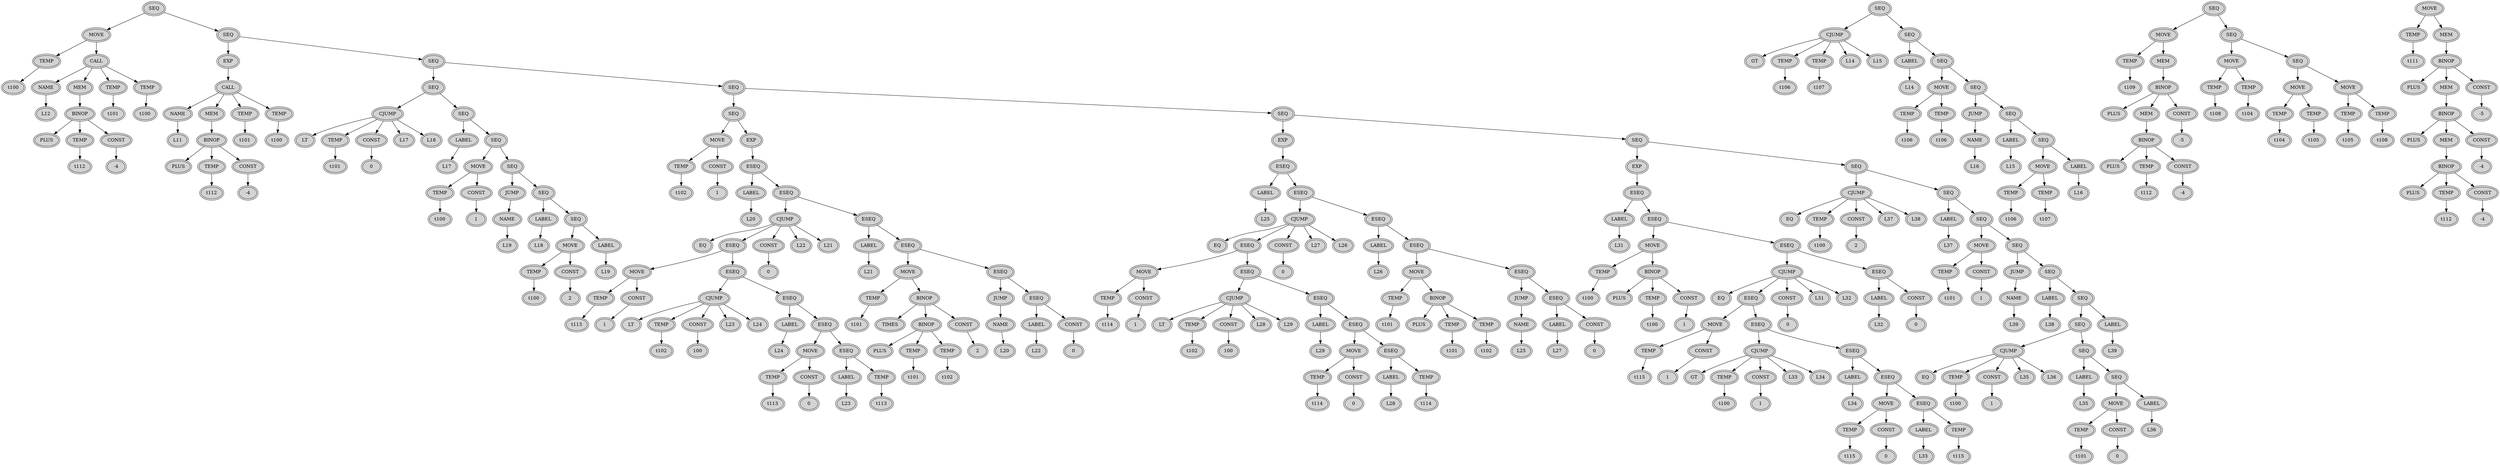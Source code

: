 digraph g {
node[peripheries=2, style=filled;]
node1->node2->node3->node4;
node3[label="TEMP"];
node4[label="t100"];
node2->node5->node6->node7;
node6[label="NAME"];
node7[label="L12"];
node5->node8->node9->node10;
node9->node11->node12;
node11[label="TEMP"];
node12[label="t112"];
node9->node13->node14;
node13[label="CONST"];
node14[label="-4"];
node9[label="BINOP"];
node10[label="PLUS"];
node8[label="MEM"];
node5->node15->node16;
node15[label="TEMP"];
node16[label="t101"];
node5->node17->node18;
node17[label="TEMP"];
node18[label="t100"];
node5[label="CALL"];
node2[label="MOVE"];
node1->node19->node20->node21->node22->node23;
node22[label="NAME"];
node23[label="L11"];
node21->node24->node25->node26;
node25->node27->node28;
node27[label="TEMP"];
node28[label="t112"];
node25->node29->node30;
node29[label="CONST"];
node30[label="-4"];
node25[label="BINOP"];
node26[label="PLUS"];
node24[label="MEM"];
node21->node31->node32;
node31[label="TEMP"];
node32[label="t101"];
node21->node33->node34;
node33[label="TEMP"];
node34[label="t100"];
node21[label="CALL"];
node20[label="EXP"];
node19->node35->node36->node37->node38;
node37->node41->node42;
node41[label="TEMP"];
node42[label="t101"];
node37->node43->node44;
node43[label="CONST"];
node44[label="0"];
node37->node39;
node37->node40;
node37[label="CJUMP"];
node38[label="LT"];
node39[label="L17"];
node40[label="L18"];
node36->node45->node46->node47;
node46[label="LABEL"];
node47[label="L17"];
node45->node48->node49->node50->node51;
node50[label="TEMP"];
node51[label="t100"];
node49->node52->node53;
node52[label="CONST"];
node53[label="1"];
node49[label="MOVE"];
node48->node54->node55->node56->node57;
node56[label="NAME"];
node57[label="L19"];
node55[label="JUMP"];
node54->node58->node59->node60;
node59[label="LABEL"];
node60[label="L18"];
node58->node61->node62->node63->node64;
node63[label="TEMP"];
node64[label="t100"];
node62->node65->node66;
node65[label="CONST"];
node66[label="2"];
node62[label="MOVE"];
node61->node67->node68;
node67[label="LABEL"];
node68[label="L19"];
node61[label="SEQ"];
node58[label="SEQ"];
node54[label="SEQ"];
node48[label="SEQ"];
node45[label="SEQ"];
node36[label="SEQ"];
node35->node69->node70->node71->node72->node73;
node72[label="TEMP"];
node73[label="t102"];
node71->node74->node75;
node74[label="CONST"];
node75[label="1"];
node71[label="MOVE"];
node70->node76->node77->node78->node79;
node78[label="LABEL"];
node79[label="L20"];
node77->node80->node81->node82;
node81->node85->node86->node87->node88;
node87[label="TEMP"];
node88[label="t113"];
node86->node89->node90;
node89[label="CONST"];
node90[label="1"];
node86[label="MOVE"];
node85->node91->node92->node93;
node92->node96->node97;
node96[label="TEMP"];
node97[label="t102"];
node92->node98->node99;
node98[label="CONST"];
node99[label="100"];
node92->node94;
node92->node95;
node92[label="CJUMP"];
node93[label="LT"];
node94[label="L23"];
node95[label="L24"];
node91->node100->node101->node102;
node101[label="LABEL"];
node102[label="L24"];
node100->node103->node104->node105->node106;
node105[label="TEMP"];
node106[label="t113"];
node104->node107->node108;
node107[label="CONST"];
node108[label="0"];
node104[label="MOVE"];
node103->node109->node110->node111;
node110[label="LABEL"];
node111[label="L23"];
node109->node112->node113;
node112[label="TEMP"];
node113[label="t113"];
node109[label="ESEQ"];
node103[label="ESEQ"];
node100[label="ESEQ"];
node91[label="ESEQ"];
node85[label="ESEQ"];
node81->node114->node115;
node114[label="CONST"];
node115[label="0"];
node81->node83;
node81->node84;
node81[label="CJUMP"];
node82[label="EQ"];
node83[label="L22"];
node84[label="L21"];
node80->node116->node117->node118;
node117[label="LABEL"];
node118[label="L21"];
node116->node119->node120->node121->node122;
node121[label="TEMP"];
node122[label="t101"];
node120->node123->node124;
node123->node125->node126;
node125->node127->node128;
node127[label="TEMP"];
node128[label="t101"];
node125->node129->node130;
node129[label="TEMP"];
node130[label="t102"];
node125[label="BINOP"];
node126[label="PLUS"];
node123->node131->node132;
node131[label="CONST"];
node132[label="2"];
node123[label="BINOP"];
node124[label="TIMES"];
node120[label="MOVE"];
node119->node133->node134->node135->node136;
node135[label="NAME"];
node136[label="L20"];
node134[label="JUMP"];
node133->node137->node138->node139;
node138[label="LABEL"];
node139[label="L22"];
node137->node140->node141;
node140[label="CONST"];
node141[label="0"];
node137[label="ESEQ"];
node133[label="ESEQ"];
node119[label="ESEQ"];
node116[label="ESEQ"];
node80[label="ESEQ"];
node77[label="ESEQ"];
node76[label="EXP"];
node70[label="SEQ"];
node69->node142->node143->node144->node145->node146;
node145[label="LABEL"];
node146[label="L25"];
node144->node147->node148->node149;
node148->node152->node153->node154->node155;
node154[label="TEMP"];
node155[label="t114"];
node153->node156->node157;
node156[label="CONST"];
node157[label="1"];
node153[label="MOVE"];
node152->node158->node159->node160;
node159->node163->node164;
node163[label="TEMP"];
node164[label="t102"];
node159->node165->node166;
node165[label="CONST"];
node166[label="100"];
node159->node161;
node159->node162;
node159[label="CJUMP"];
node160[label="LT"];
node161[label="L28"];
node162[label="L29"];
node158->node167->node168->node169;
node168[label="LABEL"];
node169[label="L29"];
node167->node170->node171->node172->node173;
node172[label="TEMP"];
node173[label="t114"];
node171->node174->node175;
node174[label="CONST"];
node175[label="0"];
node171[label="MOVE"];
node170->node176->node177->node178;
node177[label="LABEL"];
node178[label="L28"];
node176->node179->node180;
node179[label="TEMP"];
node180[label="t114"];
node176[label="ESEQ"];
node170[label="ESEQ"];
node167[label="ESEQ"];
node158[label="ESEQ"];
node152[label="ESEQ"];
node148->node181->node182;
node181[label="CONST"];
node182[label="0"];
node148->node150;
node148->node151;
node148[label="CJUMP"];
node149[label="EQ"];
node150[label="L27"];
node151[label="L26"];
node147->node183->node184->node185;
node184[label="LABEL"];
node185[label="L26"];
node183->node186->node187->node188->node189;
node188[label="TEMP"];
node189[label="t101"];
node187->node190->node191;
node190->node192->node193;
node192[label="TEMP"];
node193[label="t101"];
node190->node194->node195;
node194[label="TEMP"];
node195[label="t102"];
node190[label="BINOP"];
node191[label="PLUS"];
node187[label="MOVE"];
node186->node196->node197->node198->node199;
node198[label="NAME"];
node199[label="L25"];
node197[label="JUMP"];
node196->node200->node201->node202;
node201[label="LABEL"];
node202[label="L27"];
node200->node203->node204;
node203[label="CONST"];
node204[label="0"];
node200[label="ESEQ"];
node196[label="ESEQ"];
node186[label="ESEQ"];
node183[label="ESEQ"];
node147[label="ESEQ"];
node144[label="ESEQ"];
node143[label="EXP"];
node142->node205->node206->node207->node208->node209;
node208[label="LABEL"];
node209[label="L31"];
node207->node210->node211->node212->node213;
node212[label="TEMP"];
node213[label="t100"];
node211->node214->node215;
node214->node216->node217;
node216[label="TEMP"];
node217[label="t100"];
node214->node218->node219;
node218[label="CONST"];
node219[label="1"];
node214[label="BINOP"];
node215[label="PLUS"];
node211[label="MOVE"];
node210->node220->node221->node222;
node221->node225->node226->node227->node228;
node227[label="TEMP"];
node228[label="t115"];
node226->node229->node230;
node229[label="CONST"];
node230[label="1"];
node226[label="MOVE"];
node225->node231->node232->node233;
node232->node236->node237;
node236[label="TEMP"];
node237[label="t100"];
node232->node238->node239;
node238[label="CONST"];
node239[label="1"];
node232->node234;
node232->node235;
node232[label="CJUMP"];
node233[label="GT"];
node234[label="L33"];
node235[label="L34"];
node231->node240->node241->node242;
node241[label="LABEL"];
node242[label="L34"];
node240->node243->node244->node245->node246;
node245[label="TEMP"];
node246[label="t115"];
node244->node247->node248;
node247[label="CONST"];
node248[label="0"];
node244[label="MOVE"];
node243->node249->node250->node251;
node250[label="LABEL"];
node251[label="L33"];
node249->node252->node253;
node252[label="TEMP"];
node253[label="t115"];
node249[label="ESEQ"];
node243[label="ESEQ"];
node240[label="ESEQ"];
node231[label="ESEQ"];
node225[label="ESEQ"];
node221->node254->node255;
node254[label="CONST"];
node255[label="0"];
node221->node223;
node221->node224;
node221[label="CJUMP"];
node222[label="EQ"];
node223[label="L31"];
node224[label="L32"];
node220->node256->node257->node258;
node257[label="LABEL"];
node258[label="L32"];
node256->node259->node260;
node259[label="CONST"];
node260[label="0"];
node256[label="ESEQ"];
node220[label="ESEQ"];
node210[label="ESEQ"];
node207[label="ESEQ"];
node206[label="EXP"];
node205->node261->node262->node263;
node262->node266->node267;
node266[label="TEMP"];
node267[label="t100"];
node262->node268->node269;
node268[label="CONST"];
node269[label="2"];
node262->node264;
node262->node265;
node262[label="CJUMP"];
node263[label="EQ"];
node264[label="L37"];
node265[label="L38"];
node261->node270->node271->node272;
node271[label="LABEL"];
node272[label="L37"];
node270->node273->node274->node275->node276;
node275[label="TEMP"];
node276[label="t101"];
node274->node277->node278;
node277[label="CONST"];
node278[label="1"];
node274[label="MOVE"];
node273->node279->node280->node281->node282;
node281[label="NAME"];
node282[label="L39"];
node280[label="JUMP"];
node279->node283->node284->node285;
node284[label="LABEL"];
node285[label="L38"];
node283->node286->node287->node288->node289;
node288->node292->node293;
node292[label="TEMP"];
node293[label="t100"];
node288->node294->node295;
node294[label="CONST"];
node295[label="1"];
node288->node290;
node288->node291;
node288[label="CJUMP"];
node289[label="EQ"];
node290[label="L35"];
node291[label="L36"];
node287->node296->node297->node298;
node297[label="LABEL"];
node298[label="L35"];
node296->node299->node300->node301->node302;
node301[label="TEMP"];
node302[label="t101"];
node300->node303->node304;
node303[label="CONST"];
node304[label="0"];
node300[label="MOVE"];
node299->node305->node306;
node305[label="LABEL"];
node306[label="L36"];
node299[label="SEQ"];
node296[label="SEQ"];
node287[label="SEQ"];
node286->node307->node308;
node307[label="LABEL"];
node308[label="L39"];
node286[label="SEQ"];
node283[label="SEQ"];
node279[label="SEQ"];
node273[label="SEQ"];
node270[label="SEQ"];
node261[label="SEQ"];
node205[label="SEQ"];
node142[label="SEQ"];
node69[label="SEQ"];
node35[label="SEQ"];
node19[label="SEQ"];
node1[label="SEQ"];
node309->node310->node311;
node310->node314->node315;
node314[label="TEMP"];
node315[label="t106"];
node310->node316->node317;
node316[label="TEMP"];
node317[label="t107"];
node310->node312;
node310->node313;
node310[label="CJUMP"];
node311[label="GT"];
node312[label="L14"];
node313[label="L15"];
node309->node318->node319->node320;
node319[label="LABEL"];
node320[label="L14"];
node318->node321->node322->node323->node324;
node323[label="TEMP"];
node324[label="t106"];
node322->node325->node326;
node325[label="TEMP"];
node326[label="t106"];
node322[label="MOVE"];
node321->node327->node328->node329->node330;
node329[label="NAME"];
node330[label="L16"];
node328[label="JUMP"];
node327->node331->node332->node333;
node332[label="LABEL"];
node333[label="L15"];
node331->node334->node335->node336->node337;
node336[label="TEMP"];
node337[label="t106"];
node335->node338->node339;
node338[label="TEMP"];
node339[label="t107"];
node335[label="MOVE"];
node334->node340->node341;
node340[label="LABEL"];
node341[label="L16"];
node334[label="SEQ"];
node331[label="SEQ"];
node327[label="SEQ"];
node321[label="SEQ"];
node318[label="SEQ"];
node309[label="SEQ"];
node342->node343->node344->node345;
node344[label="TEMP"];
node345[label="t109"];
node343->node346->node347->node348;
node347->node349->node350->node351;
node350->node352->node353;
node352[label="TEMP"];
node353[label="t112"];
node350->node354->node355;
node354[label="CONST"];
node355[label="-4"];
node350[label="BINOP"];
node351[label="PLUS"];
node349[label="MEM"];
node347->node356->node357;
node356[label="CONST"];
node357[label="-5"];
node347[label="BINOP"];
node348[label="PLUS"];
node346[label="MEM"];
node343[label="MOVE"];
node342->node358->node359->node360->node361;
node360[label="TEMP"];
node361[label="t108"];
node359->node362->node363;
node362[label="TEMP"];
node363[label="t104"];
node359[label="MOVE"];
node358->node364->node365->node366->node367;
node366[label="TEMP"];
node367[label="t104"];
node365->node368->node369;
node368[label="TEMP"];
node369[label="t105"];
node365[label="MOVE"];
node364->node370->node371->node372;
node371[label="TEMP"];
node372[label="t105"];
node370->node373->node374;
node373[label="TEMP"];
node374[label="t108"];
node370[label="MOVE"];
node364[label="SEQ"];
node358[label="SEQ"];
node342[label="SEQ"];
node375->node376->node377;
node376[label="TEMP"];
node377[label="t111"];
node375->node378->node379->node380;
node379->node381->node382->node383;
node382->node384->node385->node386;
node385->node387->node388;
node387[label="TEMP"];
node388[label="t112"];
node385->node389->node390;
node389[label="CONST"];
node390[label="-4"];
node385[label="BINOP"];
node386[label="PLUS"];
node384[label="MEM"];
node382->node391->node392;
node391[label="CONST"];
node392[label="-4"];
node382[label="BINOP"];
node383[label="PLUS"];
node381[label="MEM"];
node379->node393->node394;
node393[label="CONST"];
node394[label="-5"];
node379[label="BINOP"];
node380[label="PLUS"];
node378[label="MEM"];
node375[label="MOVE"];
}